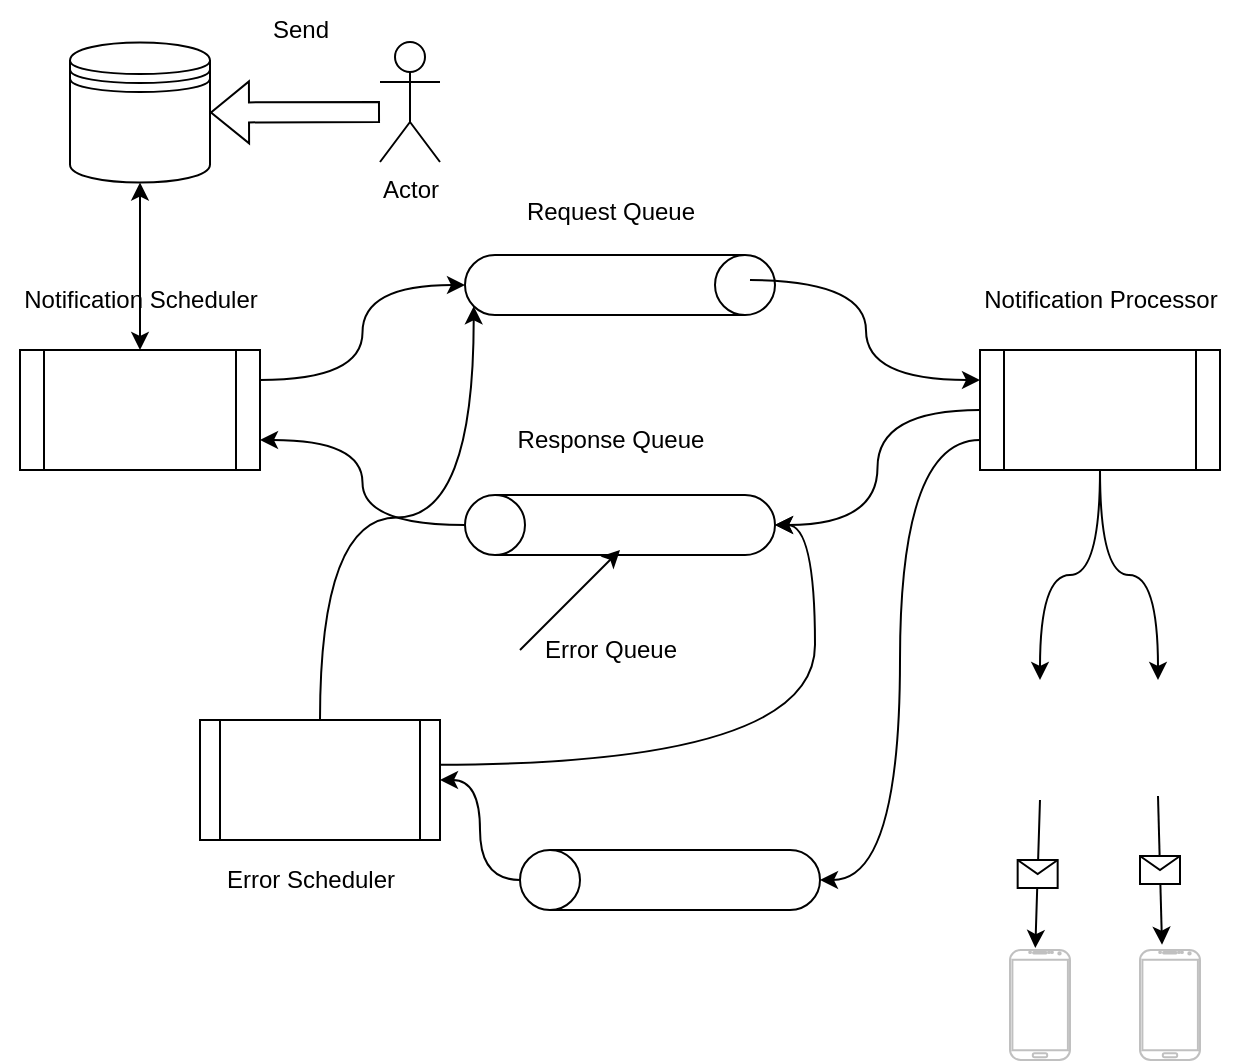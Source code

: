 <mxfile version="20.1.1" type="github">
  <diagram id="uV8AZIT9uaEN2IIDpnIh" name="Page-1">
    <mxGraphModel dx="1185" dy="651" grid="1" gridSize="10" guides="1" tooltips="1" connect="1" arrows="1" fold="1" page="1" pageScale="1" pageWidth="827" pageHeight="1169" math="0" shadow="0">
      <root>
        <mxCell id="0" />
        <mxCell id="1" parent="0" />
        <mxCell id="Nk_SOQmPOWVBdrKhtnLr-1" value="" style="shape=datastore;whiteSpace=wrap;html=1;" vertex="1" parent="1">
          <mxGeometry x="95" y="76.25" width="70" height="70" as="geometry" />
        </mxCell>
        <mxCell id="Nk_SOQmPOWVBdrKhtnLr-12" value="" style="shape=cylinder3;whiteSpace=wrap;html=1;boundedLbl=1;backgroundOutline=1;size=15;rotation=-90;" vertex="1" parent="1">
          <mxGeometry x="355" y="240" width="30" height="155" as="geometry" />
        </mxCell>
        <mxCell id="Nk_SOQmPOWVBdrKhtnLr-13" value="" style="shape=cylinder3;whiteSpace=wrap;html=1;boundedLbl=1;backgroundOutline=1;size=15;rotation=90;" vertex="1" parent="1">
          <mxGeometry x="355" y="120" width="30" height="155" as="geometry" />
        </mxCell>
        <mxCell id="Nk_SOQmPOWVBdrKhtnLr-14" value="" style="endArrow=classic;html=1;rounded=0;edgeStyle=orthogonalEdgeStyle;curved=1;entryX=0;entryY=0.25;entryDx=0;entryDy=0;" edge="1" parent="1" target="Nk_SOQmPOWVBdrKhtnLr-22">
          <mxGeometry relative="1" as="geometry">
            <mxPoint x="435" y="195" as="sourcePoint" />
            <mxPoint x="480" y="230" as="targetPoint" />
          </mxGeometry>
        </mxCell>
        <mxCell id="Nk_SOQmPOWVBdrKhtnLr-28" style="edgeStyle=orthogonalEdgeStyle;curved=1;rounded=0;orthogonalLoop=1;jettySize=auto;html=1;exitX=1;exitY=0.25;exitDx=0;exitDy=0;entryX=0.5;entryY=1;entryDx=0;entryDy=0;entryPerimeter=0;" edge="1" parent="1" source="Nk_SOQmPOWVBdrKhtnLr-16" target="Nk_SOQmPOWVBdrKhtnLr-13">
          <mxGeometry relative="1" as="geometry" />
        </mxCell>
        <mxCell id="Nk_SOQmPOWVBdrKhtnLr-16" value="" style="shape=process;whiteSpace=wrap;html=1;backgroundOutline=1;" vertex="1" parent="1">
          <mxGeometry x="70" y="230" width="120" height="60" as="geometry" />
        </mxCell>
        <mxCell id="Nk_SOQmPOWVBdrKhtnLr-17" value="Request Queue" style="text;html=1;resizable=0;autosize=1;align=center;verticalAlign=middle;points=[];fillColor=none;strokeColor=none;rounded=0;" vertex="1" parent="1">
          <mxGeometry x="310" y="146.25" width="110" height="30" as="geometry" />
        </mxCell>
        <mxCell id="Nk_SOQmPOWVBdrKhtnLr-18" value="Response Queue" style="text;html=1;resizable=0;autosize=1;align=center;verticalAlign=middle;points=[];fillColor=none;strokeColor=none;rounded=0;" vertex="1" parent="1">
          <mxGeometry x="305" y="260" width="120" height="30" as="geometry" />
        </mxCell>
        <mxCell id="Nk_SOQmPOWVBdrKhtnLr-20" value="" style="endArrow=classic;html=1;rounded=0;exitX=0.5;exitY=0;exitDx=0;exitDy=0;exitPerimeter=0;entryX=1;entryY=0.75;entryDx=0;entryDy=0;edgeStyle=orthogonalEdgeStyle;curved=1;" edge="1" parent="1" source="Nk_SOQmPOWVBdrKhtnLr-12" target="Nk_SOQmPOWVBdrKhtnLr-16">
          <mxGeometry relative="1" as="geometry">
            <mxPoint x="240" y="357.08" as="sourcePoint" />
            <mxPoint x="180" y="357.08" as="targetPoint" />
          </mxGeometry>
        </mxCell>
        <mxCell id="Nk_SOQmPOWVBdrKhtnLr-27" style="edgeStyle=orthogonalEdgeStyle;curved=1;rounded=0;orthogonalLoop=1;jettySize=auto;html=1;entryX=0.5;entryY=1;entryDx=0;entryDy=0;entryPerimeter=0;exitX=0;exitY=0.5;exitDx=0;exitDy=0;" edge="1" parent="1" source="Nk_SOQmPOWVBdrKhtnLr-22" target="Nk_SOQmPOWVBdrKhtnLr-12">
          <mxGeometry relative="1" as="geometry">
            <mxPoint x="520" y="260" as="sourcePoint" />
          </mxGeometry>
        </mxCell>
        <mxCell id="Nk_SOQmPOWVBdrKhtnLr-30" style="edgeStyle=orthogonalEdgeStyle;curved=1;rounded=0;orthogonalLoop=1;jettySize=auto;html=1;exitX=0;exitY=0.75;exitDx=0;exitDy=0;entryX=0.5;entryY=1;entryDx=0;entryDy=0;entryPerimeter=0;" edge="1" parent="1" source="Nk_SOQmPOWVBdrKhtnLr-22" target="Nk_SOQmPOWVBdrKhtnLr-24">
          <mxGeometry relative="1" as="geometry" />
        </mxCell>
        <mxCell id="Nk_SOQmPOWVBdrKhtnLr-22" value="" style="shape=process;whiteSpace=wrap;html=1;backgroundOutline=1;" vertex="1" parent="1">
          <mxGeometry x="550" y="230" width="120" height="60" as="geometry" />
        </mxCell>
        <mxCell id="Nk_SOQmPOWVBdrKhtnLr-23" value="Notification Processor" style="text;html=1;resizable=0;autosize=1;align=center;verticalAlign=middle;points=[];fillColor=none;strokeColor=none;rounded=0;" vertex="1" parent="1">
          <mxGeometry x="540" y="190" width="140" height="30" as="geometry" />
        </mxCell>
        <mxCell id="Nk_SOQmPOWVBdrKhtnLr-29" style="edgeStyle=orthogonalEdgeStyle;curved=1;rounded=0;orthogonalLoop=1;jettySize=auto;html=1;exitX=0.5;exitY=0;exitDx=0;exitDy=0;exitPerimeter=0;entryX=1;entryY=0.5;entryDx=0;entryDy=0;entryPerimeter=0;" edge="1" parent="1" source="Nk_SOQmPOWVBdrKhtnLr-24" target="Nk_SOQmPOWVBdrKhtnLr-32">
          <mxGeometry relative="1" as="geometry">
            <mxPoint x="280" y="260" as="targetPoint" />
          </mxGeometry>
        </mxCell>
        <mxCell id="Nk_SOQmPOWVBdrKhtnLr-24" value="" style="shape=cylinder3;whiteSpace=wrap;html=1;boundedLbl=1;backgroundOutline=1;size=15;rotation=-90;" vertex="1" parent="1">
          <mxGeometry x="380" y="420" width="30" height="150" as="geometry" />
        </mxCell>
        <mxCell id="Nk_SOQmPOWVBdrKhtnLr-25" value="Error Queue" style="text;html=1;resizable=0;autosize=1;align=center;verticalAlign=middle;points=[];fillColor=none;strokeColor=none;rounded=0;" vertex="1" parent="1">
          <mxGeometry x="320" y="365" width="90" height="30" as="geometry" />
        </mxCell>
        <mxCell id="Nk_SOQmPOWVBdrKhtnLr-31" value="Notification Scheduler" style="text;html=1;resizable=0;autosize=1;align=center;verticalAlign=middle;points=[];fillColor=none;strokeColor=none;rounded=0;" vertex="1" parent="1">
          <mxGeometry x="60" y="190" width="140" height="30" as="geometry" />
        </mxCell>
        <mxCell id="Nk_SOQmPOWVBdrKhtnLr-33" style="edgeStyle=orthogonalEdgeStyle;curved=1;rounded=0;orthogonalLoop=1;jettySize=auto;html=1;exitX=0.993;exitY=0.372;exitDx=0;exitDy=0;entryX=0.5;entryY=1;entryDx=0;entryDy=0;entryPerimeter=0;exitPerimeter=0;" edge="1" parent="1" source="Nk_SOQmPOWVBdrKhtnLr-32" target="Nk_SOQmPOWVBdrKhtnLr-12">
          <mxGeometry relative="1" as="geometry" />
        </mxCell>
        <mxCell id="Nk_SOQmPOWVBdrKhtnLr-32" value="" style="shape=process;whiteSpace=wrap;html=1;backgroundOutline=1;size=0.083;" vertex="1" parent="1">
          <mxGeometry x="160" y="415" width="120" height="60" as="geometry" />
        </mxCell>
        <mxCell id="Nk_SOQmPOWVBdrKhtnLr-34" value="Error Scheduler" style="text;html=1;resizable=0;autosize=1;align=center;verticalAlign=middle;points=[];fillColor=none;strokeColor=none;rounded=0;" vertex="1" parent="1">
          <mxGeometry x="160" y="480" width="110" height="30" as="geometry" />
        </mxCell>
        <mxCell id="Nk_SOQmPOWVBdrKhtnLr-44" style="edgeStyle=orthogonalEdgeStyle;curved=1;rounded=0;orthogonalLoop=1;jettySize=auto;html=1;exitX=0.5;exitY=1;exitDx=0;exitDy=0;entryX=0.5;entryY=0;entryDx=0;entryDy=0;" edge="1" parent="1" source="Nk_SOQmPOWVBdrKhtnLr-22" target="Nk_SOQmPOWVBdrKhtnLr-38">
          <mxGeometry relative="1" as="geometry" />
        </mxCell>
        <mxCell id="Nk_SOQmPOWVBdrKhtnLr-36" value="" style="shape=image;html=1;verticalAlign=top;verticalLabelPosition=bottom;labelBackgroundColor=#ffffff;imageAspect=0;aspect=fixed;image=https://cdn4.iconfinder.com/data/icons/ionicons/512/icon-social-apple-outline-128.png" vertex="1" parent="1">
          <mxGeometry x="610" y="395" width="58" height="58" as="geometry" />
        </mxCell>
        <mxCell id="Nk_SOQmPOWVBdrKhtnLr-37" value="" style="verticalLabelPosition=bottom;verticalAlign=top;html=1;shadow=0;dashed=0;strokeWidth=1;shape=mxgraph.android.phone2;strokeColor=#c0c0c0;" vertex="1" parent="1">
          <mxGeometry x="565" y="530" width="30" height="55" as="geometry" />
        </mxCell>
        <mxCell id="Nk_SOQmPOWVBdrKhtnLr-43" style="edgeStyle=orthogonalEdgeStyle;curved=1;rounded=0;orthogonalLoop=1;jettySize=auto;html=1;exitX=0.5;exitY=1;exitDx=0;exitDy=0;entryX=0.5;entryY=0;entryDx=0;entryDy=0;" edge="1" parent="1" source="Nk_SOQmPOWVBdrKhtnLr-22" target="Nk_SOQmPOWVBdrKhtnLr-36">
          <mxGeometry relative="1" as="geometry" />
        </mxCell>
        <mxCell id="Nk_SOQmPOWVBdrKhtnLr-38" value="" style="shape=image;html=1;verticalAlign=bottom;verticalLabelPosition=top;labelBackgroundColor=#ffffff;imageAspect=0;aspect=fixed;image=https://cdn4.iconfinder.com/data/icons/ionicons/512/icon-social-android-outline-128.png;labelPosition=left;align=right;container=0;" vertex="1" parent="1">
          <mxGeometry x="550" y="395" width="60" height="60" as="geometry">
            <mxRectangle x="560" y="357" width="50" height="40" as="alternateBounds" />
          </mxGeometry>
        </mxCell>
        <mxCell id="Nk_SOQmPOWVBdrKhtnLr-39" value="" style="verticalLabelPosition=bottom;verticalAlign=top;html=1;shadow=0;dashed=0;strokeWidth=1;shape=mxgraph.android.phone2;strokeColor=#c0c0c0;" vertex="1" parent="1">
          <mxGeometry x="630" y="530" width="30" height="55" as="geometry" />
        </mxCell>
        <mxCell id="Nk_SOQmPOWVBdrKhtnLr-45" value="" style="endArrow=classic;html=1;rounded=0;curved=1;exitX=0.5;exitY=1;exitDx=0;exitDy=0;entryX=0.422;entryY=-0.018;entryDx=0;entryDy=0;entryPerimeter=0;" edge="1" parent="1" source="Nk_SOQmPOWVBdrKhtnLr-38" target="Nk_SOQmPOWVBdrKhtnLr-37">
          <mxGeometry relative="1" as="geometry">
            <mxPoint x="536" y="530" as="sourcePoint" />
            <mxPoint x="636" y="530" as="targetPoint" />
          </mxGeometry>
        </mxCell>
        <mxCell id="Nk_SOQmPOWVBdrKhtnLr-46" value="" style="shape=message;html=1;outlineConnect=0;" vertex="1" parent="Nk_SOQmPOWVBdrKhtnLr-45">
          <mxGeometry width="20" height="14" relative="1" as="geometry">
            <mxPoint x="-10" y="-7" as="offset" />
          </mxGeometry>
        </mxCell>
        <mxCell id="Nk_SOQmPOWVBdrKhtnLr-47" value="" style="endArrow=classic;html=1;rounded=0;curved=1;exitX=0.5;exitY=1;exitDx=0;exitDy=0;entryX=0.367;entryY=-0.048;entryDx=0;entryDy=0;entryPerimeter=0;" edge="1" parent="1" source="Nk_SOQmPOWVBdrKhtnLr-36" target="Nk_SOQmPOWVBdrKhtnLr-39">
          <mxGeometry relative="1" as="geometry">
            <mxPoint x="670" y="480" as="sourcePoint" />
            <mxPoint x="770" y="480" as="targetPoint" />
          </mxGeometry>
        </mxCell>
        <mxCell id="Nk_SOQmPOWVBdrKhtnLr-48" value="" style="shape=message;html=1;outlineConnect=0;" vertex="1" parent="Nk_SOQmPOWVBdrKhtnLr-47">
          <mxGeometry width="20" height="14" relative="1" as="geometry">
            <mxPoint x="-10" y="-7" as="offset" />
          </mxGeometry>
        </mxCell>
        <mxCell id="Nk_SOQmPOWVBdrKhtnLr-49" value="" style="endArrow=classic;html=1;rounded=0;curved=1;" edge="1" parent="1">
          <mxGeometry width="50" height="50" relative="1" as="geometry">
            <mxPoint x="320" y="380" as="sourcePoint" />
            <mxPoint x="370" y="330" as="targetPoint" />
          </mxGeometry>
        </mxCell>
        <mxCell id="Nk_SOQmPOWVBdrKhtnLr-50" value="" style="endArrow=classic;html=1;rounded=0;exitX=0.5;exitY=0;exitDx=0;exitDy=0;edgeStyle=orthogonalEdgeStyle;curved=1;entryX=0.855;entryY=1;entryDx=0;entryDy=-4.35;entryPerimeter=0;" edge="1" parent="1" source="Nk_SOQmPOWVBdrKhtnLr-32" target="Nk_SOQmPOWVBdrKhtnLr-13">
          <mxGeometry width="50" height="50" relative="1" as="geometry">
            <mxPoint x="170" y="360" as="sourcePoint" />
            <mxPoint x="241" y="220" as="targetPoint" />
          </mxGeometry>
        </mxCell>
        <mxCell id="Nk_SOQmPOWVBdrKhtnLr-51" value="" style="shape=flexArrow;endArrow=classic;html=1;rounded=0;curved=1;entryX=1;entryY=0.5;entryDx=0;entryDy=0;" edge="1" parent="1" target="Nk_SOQmPOWVBdrKhtnLr-1">
          <mxGeometry width="50" height="50" relative="1" as="geometry">
            <mxPoint x="250" y="111" as="sourcePoint" />
            <mxPoint x="260" y="70" as="targetPoint" />
          </mxGeometry>
        </mxCell>
        <mxCell id="Nk_SOQmPOWVBdrKhtnLr-52" value="Actor" style="shape=umlActor;verticalLabelPosition=bottom;verticalAlign=top;html=1;outlineConnect=0;" vertex="1" parent="1">
          <mxGeometry x="250" y="76" width="30" height="60" as="geometry" />
        </mxCell>
        <mxCell id="Nk_SOQmPOWVBdrKhtnLr-53" value="Send" style="text;html=1;resizable=0;autosize=1;align=center;verticalAlign=middle;points=[];fillColor=none;strokeColor=none;rounded=0;" vertex="1" parent="1">
          <mxGeometry x="185" y="55" width="50" height="30" as="geometry" />
        </mxCell>
        <mxCell id="Nk_SOQmPOWVBdrKhtnLr-54" value="" style="endArrow=classic;startArrow=classic;html=1;rounded=0;curved=1;entryX=0.5;entryY=1;entryDx=0;entryDy=0;exitX=0.5;exitY=0;exitDx=0;exitDy=0;" edge="1" parent="1" source="Nk_SOQmPOWVBdrKhtnLr-16" target="Nk_SOQmPOWVBdrKhtnLr-1">
          <mxGeometry width="50" height="50" relative="1" as="geometry">
            <mxPoint x="120" y="210" as="sourcePoint" />
            <mxPoint x="170" y="160" as="targetPoint" />
          </mxGeometry>
        </mxCell>
      </root>
    </mxGraphModel>
  </diagram>
</mxfile>
